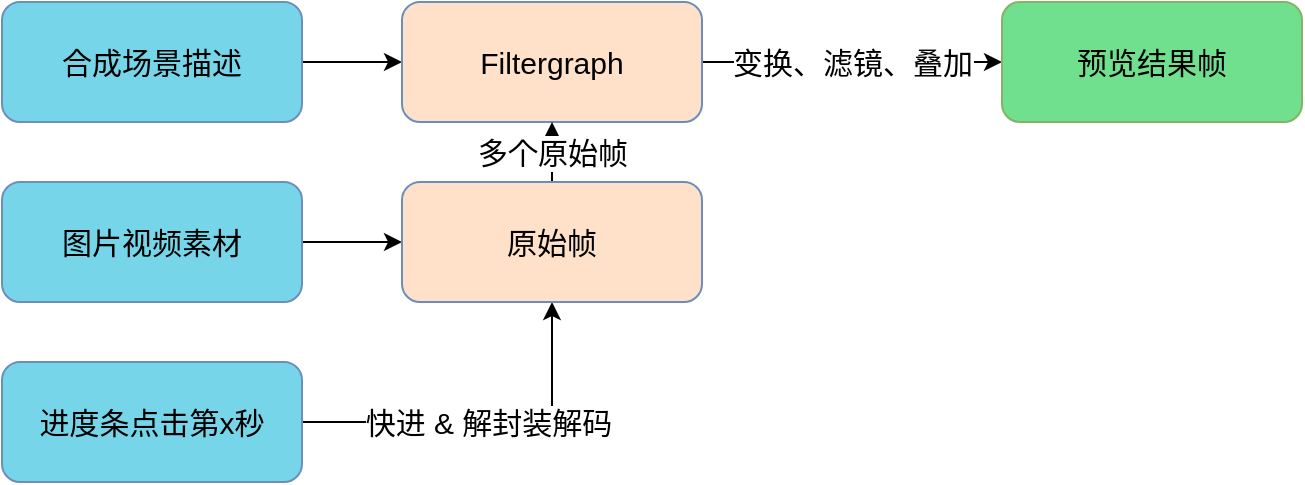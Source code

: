 <mxfile version="24.7.7">
  <diagram name="第 1 页" id="vhEut15Kak1xEYn5B31E">
    <mxGraphModel dx="1363" dy="796" grid="1" gridSize="10" guides="1" tooltips="1" connect="1" arrows="1" fold="1" page="1" pageScale="1" pageWidth="827" pageHeight="1169" math="0" shadow="0">
      <root>
        <mxCell id="0" />
        <mxCell id="1" parent="0" />
        <mxCell id="JvDSZgQpRml9D514sd0_-27" value="" style="edgeStyle=orthogonalEdgeStyle;rounded=0;orthogonalLoop=1;jettySize=auto;html=1;fontSize=15;" edge="1" parent="1" source="JvDSZgQpRml9D514sd0_-21" target="JvDSZgQpRml9D514sd0_-24">
          <mxGeometry relative="1" as="geometry" />
        </mxCell>
        <mxCell id="JvDSZgQpRml9D514sd0_-21" value="&lt;font color=&quot;#000000&quot; style=&quot;font-size: 15px;&quot;&gt;合成场景描述&lt;/font&gt;" style="whiteSpace=wrap;html=1;rounded=1;fontSize=15;fillColor=#76D5E8;strokeColor=#6c8ebf;fontColor=#FFFFFF;" vertex="1" parent="1">
          <mxGeometry x="80" y="620" width="150" height="60" as="geometry" />
        </mxCell>
        <mxCell id="JvDSZgQpRml9D514sd0_-30" style="edgeStyle=orthogonalEdgeStyle;rounded=0;orthogonalLoop=1;jettySize=auto;html=1;exitX=1;exitY=0.5;exitDx=0;exitDy=0;entryX=0;entryY=0.5;entryDx=0;entryDy=0;fontSize=15;" edge="1" parent="1" source="JvDSZgQpRml9D514sd0_-22" target="JvDSZgQpRml9D514sd0_-25">
          <mxGeometry relative="1" as="geometry" />
        </mxCell>
        <mxCell id="JvDSZgQpRml9D514sd0_-22" value="&lt;font color=&quot;#000000&quot; style=&quot;font-size: 15px;&quot;&gt;图片视频素材&lt;/font&gt;" style="whiteSpace=wrap;html=1;rounded=1;fontSize=15;fillColor=#76D5E8;strokeColor=#6c8ebf;fontColor=#FFFFFF;" vertex="1" parent="1">
          <mxGeometry x="80" y="710" width="150" height="60" as="geometry" />
        </mxCell>
        <mxCell id="JvDSZgQpRml9D514sd0_-32" value="快进 &amp;amp; 解封装解码" style="edgeStyle=orthogonalEdgeStyle;rounded=0;orthogonalLoop=1;jettySize=auto;html=1;exitX=1;exitY=0.5;exitDx=0;exitDy=0;entryX=0.5;entryY=1;entryDx=0;entryDy=0;fontSize=15;" edge="1" parent="1" source="JvDSZgQpRml9D514sd0_-23" target="JvDSZgQpRml9D514sd0_-25">
          <mxGeometry relative="1" as="geometry" />
        </mxCell>
        <mxCell id="JvDSZgQpRml9D514sd0_-23" value="&lt;font color=&quot;#000000&quot; style=&quot;font-size: 15px;&quot;&gt;进度条点击第x秒&lt;/font&gt;" style="whiteSpace=wrap;html=1;rounded=1;fontSize=15;fillColor=#76D5E8;strokeColor=#6c8ebf;fontColor=#FFFFFF;" vertex="1" parent="1">
          <mxGeometry x="80" y="800" width="150" height="60" as="geometry" />
        </mxCell>
        <mxCell id="JvDSZgQpRml9D514sd0_-28" value="变换、滤镜、叠加" style="edgeStyle=orthogonalEdgeStyle;rounded=0;orthogonalLoop=1;jettySize=auto;html=1;exitX=1;exitY=0.5;exitDx=0;exitDy=0;entryX=0;entryY=0.5;entryDx=0;entryDy=0;fontSize=15;" edge="1" parent="1" source="JvDSZgQpRml9D514sd0_-24" target="JvDSZgQpRml9D514sd0_-26">
          <mxGeometry relative="1" as="geometry" />
        </mxCell>
        <mxCell id="JvDSZgQpRml9D514sd0_-24" value="Filtergraph" style="whiteSpace=wrap;html=1;rounded=1;fontSize=15;fillColor=#FFE1C9;strokeColor=#6c8ebf;" vertex="1" parent="1">
          <mxGeometry x="280" y="620" width="150" height="60" as="geometry" />
        </mxCell>
        <mxCell id="JvDSZgQpRml9D514sd0_-31" value="多个原始帧" style="edgeStyle=orthogonalEdgeStyle;rounded=0;orthogonalLoop=1;jettySize=auto;html=1;exitX=0.5;exitY=0;exitDx=0;exitDy=0;entryX=0.5;entryY=1;entryDx=0;entryDy=0;fontSize=15;" edge="1" parent="1" source="JvDSZgQpRml9D514sd0_-25" target="JvDSZgQpRml9D514sd0_-24">
          <mxGeometry x="0.037" relative="1" as="geometry">
            <mxPoint as="offset" />
          </mxGeometry>
        </mxCell>
        <mxCell id="JvDSZgQpRml9D514sd0_-25" value="原始帧" style="whiteSpace=wrap;html=1;rounded=1;fontSize=15;fillColor=#FFE1C9;strokeColor=#6c8ebf;" vertex="1" parent="1">
          <mxGeometry x="280" y="710" width="150" height="60" as="geometry" />
        </mxCell>
        <mxCell id="JvDSZgQpRml9D514sd0_-26" value="预览结果帧" style="whiteSpace=wrap;html=1;rounded=1;fontSize=15;fillColor=#71E08E;strokeColor=#82b366;fontColor=#000000;gradientColor=none;" vertex="1" parent="1">
          <mxGeometry x="580" y="620" width="150" height="60" as="geometry" />
        </mxCell>
      </root>
    </mxGraphModel>
  </diagram>
</mxfile>
